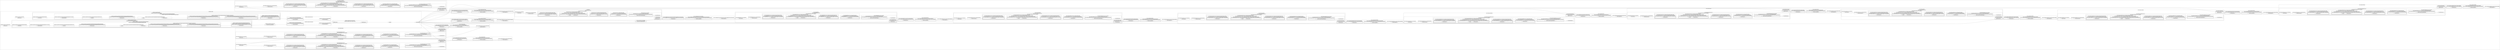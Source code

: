 digraph {
    rankdir=LR
    subgraph cluster_0 {
        label = ""
        subgraph cluster_1 {
            label = "Load Datastore snapshot"
            subgraph cluster_2 {
                label = "Load Datastore snapshot/Get export file patterns"
                3 [label="Read(CreateSource)"]
            }
            subgraph cluster_4 {
                label = "Load Datastore snapshot/Find export files"
                subgraph cluster_5 {
                    label = "Load Datastore snapshot/Find export files/FileIO.MatchAll"
                    subgraph cluster_6 {
                        label = "Load Datastore snapshot/Find export files/FileIO.MatchAll/Match filepatterns"
                        7 [label="ParMultiDo(Match)"]
                        3 -> 7 [style=solid label=""]
                    }
                    subgraph cluster_8 {
                        label = "Load Datastore snapshot/Find export files/FileIO.MatchAll/Reshuffle.ViaRandomKey"
                        subgraph cluster_9 {
                            label = "Load Datastore snapshot/Find export files/FileIO.MatchAll/Reshuffle.ViaRandomKey/Pair with random key"
                            10 [label="ParMultiDo(AssignShard)"]
                            7 -> 10 [style=solid label=""]
                        }
                        subgraph cluster_11 {
                            label = "Load Datastore snapshot/Find export files/FileIO.MatchAll/Reshuffle.ViaRandomKey/Reshuffle"
                            subgraph cluster_12 {
                                label = "Load Datastore snapshot/Find export files/FileIO.MatchAll/Reshuffle.ViaRandomKey/Reshuffle/Window.Into()"
                                13 [label="Window.Assign"]
                                10 -> 13 [style=solid label=""]
                            }
                            subgraph cluster_14 {
                                label = "Load Datastore snapshot/Find export files/FileIO.MatchAll/Reshuffle.ViaRandomKey/Reshuffle/ReifyOriginalTimestamps"
                                subgraph cluster_15 {
                                    label = "Load Datastore snapshot/Find export files/FileIO.MatchAll/Reshuffle.ViaRandomKey/Reshuffle/ReifyOriginalTimestamps/ParDo(Anonymous)"
                                    16 [label="ParMultiDo(Anonymous)"]
                                    13 -> 16 [style=solid label=""]
                                }
                            }
                            17 [label="GroupByKey"]
                            16 -> 17 [style=solid label=""]
                            subgraph cluster_18 {
                                label = "Load Datastore snapshot/Find export files/FileIO.MatchAll/Reshuffle.ViaRandomKey/Reshuffle/ExpandIterable"
                                19 [label="ParMultiDo(Anonymous)"]
                                17 -> 19 [style=solid label=""]
                            }
                            subgraph cluster_20 {
                                label = "Load Datastore snapshot/Find export files/FileIO.MatchAll/Reshuffle.ViaRandomKey/Reshuffle/RestoreOriginalTimestamps"
                                subgraph cluster_21 {
                                    label = "Load Datastore snapshot/Find export files/FileIO.MatchAll/Reshuffle.ViaRandomKey/Reshuffle/RestoreOriginalTimestamps/ReifyTimestamps.RemoveWildcard"
                                    subgraph cluster_22 {
                                        label = "Load Datastore snapshot/Find export files/FileIO.MatchAll/Reshuffle.ViaRandomKey/Reshuffle/RestoreOriginalTimestamps/ReifyTimestamps.RemoveWildcard/ParDo(Anonymous)"
                                        23 [label="ParMultiDo(Anonymous)"]
                                        19 -> 23 [style=solid label=""]
                                    }
                                }
                                subgraph cluster_24 {
                                    label = "Load Datastore snapshot/Find export files/FileIO.MatchAll/Reshuffle.ViaRandomKey/Reshuffle/RestoreOriginalTimestamps/Reify.ExtractTimestampsFromValues"
                                    subgraph cluster_25 {
                                        label = "Load Datastore snapshot/Find export files/FileIO.MatchAll/Reshuffle.ViaRandomKey/Reshuffle/RestoreOriginalTimestamps/Reify.ExtractTimestampsFromValues/ParDo(Anonymous)"
                                        26 [label="ParMultiDo(Anonymous)"]
                                        23 -> 26 [style=solid label=""]
                                    }
                                }
                            }
                        }
                        subgraph cluster_27 {
                            label = "Load Datastore snapshot/Find export files/FileIO.MatchAll/Reshuffle.ViaRandomKey/Values"
                            subgraph cluster_28 {
                                label = "Load Datastore snapshot/Find export files/FileIO.MatchAll/Reshuffle.ViaRandomKey/Values/Values"
                                subgraph cluster_29 {
                                    label = "Load Datastore snapshot/Find export files/FileIO.MatchAll/Reshuffle.ViaRandomKey/Values/Values/Map"
                                    30 [label="ParMultiDo(Anonymous)"]
                                    26 -> 30 [style=solid label=""]
                                }
                            }
                        }
                    }
                }
            }
            subgraph cluster_31 {
                label = "Load Datastore snapshot/Load export data"
                subgraph cluster_32 {
                    label = "Load Datastore snapshot/Load export data/FileIO.ReadMatches"
                    subgraph cluster_33 {
                        label = "Load Datastore snapshot/Load export data/FileIO.ReadMatches/ParDo(ToReadableFile)"
                        34 [label="ParMultiDo(ToReadableFile)"]
                        30 -> 34 [style=solid label=""]
                    }
                }
                subgraph cluster_35 {
                    label = "Load Datastore snapshot/Load export data/BackupFileReader"
                    36 [label="ParMultiDo(BackupFileReader)"]
                    34 -> 36 [style=solid label=""]
                }
            }
            subgraph cluster_37 {
                label = "Load Datastore snapshot/Get commitlog file patterns"
                38 [label="Read(CreateSource)"]
            }
            subgraph cluster_39 {
                label = "Load Datastore snapshot/Find commitlog files"
                subgraph cluster_40 {
                    label = "Load Datastore snapshot/Find commitlog files/FileIO.MatchAll"
                    subgraph cluster_41 {
                        label = "Load Datastore snapshot/Find commitlog files/FileIO.MatchAll/Match filepatterns"
                        42 [label="ParMultiDo(Match)"]
                        38 -> 42 [style=solid label=""]
                    }
                    subgraph cluster_43 {
                        label = "Load Datastore snapshot/Find commitlog files/FileIO.MatchAll/Reshuffle.ViaRandomKey"
                        subgraph cluster_44 {
                            label = "Load Datastore snapshot/Find commitlog files/FileIO.MatchAll/Reshuffle.ViaRandomKey/Pair with random key"
                            45 [label="ParMultiDo(AssignShard)"]
                            42 -> 45 [style=solid label=""]
                        }
                        subgraph cluster_46 {
                            label = "Load Datastore snapshot/Find commitlog files/FileIO.MatchAll/Reshuffle.ViaRandomKey/Reshuffle"
                            subgraph cluster_47 {
                                label = "Load Datastore snapshot/Find commitlog files/FileIO.MatchAll/Reshuffle.ViaRandomKey/Reshuffle/Window.Into()"
                                48 [label="Window.Assign"]
                                45 -> 48 [style=solid label=""]
                            }
                            subgraph cluster_49 {
                                label = "Load Datastore snapshot/Find commitlog files/FileIO.MatchAll/Reshuffle.ViaRandomKey/Reshuffle/ReifyOriginalTimestamps"
                                subgraph cluster_50 {
                                    label = "Load Datastore snapshot/Find commitlog files/FileIO.MatchAll/Reshuffle.ViaRandomKey/Reshuffle/ReifyOriginalTimestamps/ParDo(Anonymous)"
                                    51 [label="ParMultiDo(Anonymous)"]
                                    48 -> 51 [style=solid label=""]
                                }
                            }
                            52 [label="GroupByKey"]
                            51 -> 52 [style=solid label=""]
                            subgraph cluster_53 {
                                label = "Load Datastore snapshot/Find commitlog files/FileIO.MatchAll/Reshuffle.ViaRandomKey/Reshuffle/ExpandIterable"
                                54 [label="ParMultiDo(Anonymous)"]
                                52 -> 54 [style=solid label=""]
                            }
                            subgraph cluster_55 {
                                label = "Load Datastore snapshot/Find commitlog files/FileIO.MatchAll/Reshuffle.ViaRandomKey/Reshuffle/RestoreOriginalTimestamps"
                                subgraph cluster_56 {
                                    label = "Load Datastore snapshot/Find commitlog files/FileIO.MatchAll/Reshuffle.ViaRandomKey/Reshuffle/RestoreOriginalTimestamps/ReifyTimestamps.RemoveWildcard"
                                    subgraph cluster_57 {
                                        label = "Load Datastore snapshot/Find commitlog files/FileIO.MatchAll/Reshuffle.ViaRandomKey/Reshuffle/RestoreOriginalTimestamps/ReifyTimestamps.RemoveWildcard/ParDo(Anonymous)"
                                        58 [label="ParMultiDo(Anonymous)"]
                                        54 -> 58 [style=solid label=""]
                                    }
                                }
                                subgraph cluster_59 {
                                    label = "Load Datastore snapshot/Find commitlog files/FileIO.MatchAll/Reshuffle.ViaRandomKey/Reshuffle/RestoreOriginalTimestamps/Reify.ExtractTimestampsFromValues"
                                    subgraph cluster_60 {
                                        label = "Load Datastore snapshot/Find commitlog files/FileIO.MatchAll/Reshuffle.ViaRandomKey/Reshuffle/RestoreOriginalTimestamps/Reify.ExtractTimestampsFromValues/ParDo(Anonymous)"
                                        61 [label="ParMultiDo(Anonymous)"]
                                        58 -> 61 [style=solid label=""]
                                    }
                                }
                            }
                        }
                        subgraph cluster_62 {
                            label = "Load Datastore snapshot/Find commitlog files/FileIO.MatchAll/Reshuffle.ViaRandomKey/Values"
                            subgraph cluster_63 {
                                label = "Load Datastore snapshot/Find commitlog files/FileIO.MatchAll/Reshuffle.ViaRandomKey/Values/Values"
                                subgraph cluster_64 {
                                    label = "Load Datastore snapshot/Find commitlog files/FileIO.MatchAll/Reshuffle.ViaRandomKey/Values/Values/Map"
                                    65 [label="ParMultiDo(Anonymous)"]
                                    61 -> 65 [style=solid label=""]
                                }
                            }
                        }
                    }
                }
            }
            subgraph cluster_66 {
                label = "Load Datastore snapshot/Filter commitLog by time"
                67 [label="ParMultiDo(FilterCommitLogFileByTime)"]
                65 -> 67 [style=solid label=""]
            }
            subgraph cluster_68 {
                label = "Load Datastore snapshot/Load commitlog data"
                subgraph cluster_69 {
                    label = "Load Datastore snapshot/Load commitlog data/FileIO.ReadMatches"
                    subgraph cluster_70 {
                        label = "Load Datastore snapshot/Load commitlog data/FileIO.ReadMatches/ParDo(ToReadableFile)"
                        71 [label="ParMultiDo(ToReadableFile)"]
                        67 -> 71 [style=solid label=""]
                    }
                }
                subgraph cluster_72 {
                    label = "Load Datastore snapshot/Load commitlog data/BackupFileReader"
                    73 [label="ParMultiDo(BackupFileReader)"]
                    71 -> 73 [style=solid label=""]
                }
            }
            74 [label="Flatten.PCollections"]
            36 -> 74 [style=solid label=""]
            73 -> 74 [style=solid label=""]
            subgraph cluster_75 {
                label = "Load Datastore snapshot/Key entities by Datastore Keys"
                subgraph cluster_76 {
                    label = "Load Datastore snapshot/Key entities by Datastore Keys/Map"
                    77 [label="ParMultiDo(Anonymous)"]
                    74 -> 77 [style=solid label=""]
                }
            }
            78 [label="GroupByKey"]
            77 -> 78 [style=solid label=""]
            79 [label="ParMultiDo(Anonymous)"]
            78 -> 79 [style=solid label=""]
        }
        subgraph cluster_80 {
            label = "Write to sql: Transforms:Registry"
            subgraph cluster_81 {
                label = "Write to sql: Transforms:Registry/Shard data for Transforms:Registry"
                subgraph cluster_82 {
                    label = "Write to sql: Transforms:Registry/Shard data for Transforms:Registry/Map"
                    83 [label="ParMultiDo(Anonymous)"]
                    79 -> 83 [style=solid label=""]
                }
            }
            subgraph cluster_84 {
                label = "Write to sql: Transforms:Registry/Batch output by shard Transforms:Registry"
                subgraph cluster_85 {
                    label = "Write to sql: Transforms:Registry/Batch output by shard Transforms:Registry/ParDo(GroupIntoBatches)"
                    86 [label="ParMultiDo(GroupIntoBatches)"]
                    83 -> 86 [style=solid label=""]
                }
            }
            subgraph cluster_87 {
                label = "Write to sql: Transforms:Registry/Write in batch for Transforms:Registry"
                88 [label="ParMultiDo(SqlBatchWriter)"]
                86 -> 88 [style=solid label=""]
            }
        }
        subgraph cluster_89 {
            label = "Wait on Transforms:Registry"
            subgraph cluster_90 {
                label = "Wait on Transforms:Registry/To wait view 0"
                subgraph cluster_91 {
                    label = "Wait on Transforms:Registry/To wait view 0/Window.Into()"
                    92 [label="Flatten.PCollections"]
                    88 -> 92 [style=solid label=""]
                }
                subgraph cluster_93 {
                    label = "Wait on Transforms:Registry/To wait view 0/ParDo(CollectWindows)"
                    94 [label="ParMultiDo(CollectWindows)"]
                    92 -> 94 [style=solid label=""]
                }
                subgraph cluster_95 {
                    label = "Wait on Transforms:Registry/To wait view 0/Sample.Any"
                    subgraph cluster_96 {
                        label = "Wait on Transforms:Registry/To wait view 0/Sample.Any/Combine.globally(SampleAny)"
                        subgraph cluster_97 {
                            label = "Wait on Transforms:Registry/To wait view 0/Sample.Any/Combine.globally(SampleAny)/WithKeys"
                            subgraph cluster_98 {
                                label = "Wait on Transforms:Registry/To wait view 0/Sample.Any/Combine.globally(SampleAny)/WithKeys/AddKeys"
                                subgraph cluster_99 {
                                    label = "Wait on Transforms:Registry/To wait view 0/Sample.Any/Combine.globally(SampleAny)/WithKeys/AddKeys/Map"
                                    100 [label="ParMultiDo(Anonymous)"]
                                    94 -> 100 [style=solid label=""]
                                }
                            }
                        }
                        subgraph cluster_101 {
                            label = "Wait on Transforms:Registry/To wait view 0/Sample.Any/Combine.globally(SampleAny)/Combine.perKey(SampleAny)"
                            102 [label="GroupByKey"]
                            100 -> 102 [style=solid label=""]
                            subgraph cluster_103 {
                                label = "Wait on Transforms:Registry/To wait view 0/Sample.Any/Combine.globally(SampleAny)/Combine.perKey(SampleAny)/Combine.GroupedValues"
                                subgraph cluster_104 {
                                    label = "Wait on Transforms:Registry/To wait view 0/Sample.Any/Combine.globally(SampleAny)/Combine.perKey(SampleAny)/Combine.GroupedValues/ParDo(Anonymous)"
                                    105 [label="ParMultiDo(Anonymous)"]
                                    102 -> 105 [style=solid label=""]
                                }
                            }
                        }
                        subgraph cluster_106 {
                            label = "Wait on Transforms:Registry/To wait view 0/Sample.Any/Combine.globally(SampleAny)/Values"
                            subgraph cluster_107 {
                                label = "Wait on Transforms:Registry/To wait view 0/Sample.Any/Combine.globally(SampleAny)/Values/Values"
                                subgraph cluster_108 {
                                    label = "Wait on Transforms:Registry/To wait view 0/Sample.Any/Combine.globally(SampleAny)/Values/Values/Map"
                                    109 [label="ParMultiDo(Anonymous)"]
                                    105 -> 109 [style=solid label=""]
                                }
                            }
                        }
                    }
                    subgraph cluster_110 {
                        label = "Wait on Transforms:Registry/To wait view 0/Sample.Any/Flatten.Iterables"
                        subgraph cluster_111 {
                            label = "Wait on Transforms:Registry/To wait view 0/Sample.Any/Flatten.Iterables/FlattenIterables"
                            subgraph cluster_112 {
                                label = "Wait on Transforms:Registry/To wait view 0/Sample.Any/Flatten.Iterables/FlattenIterables/FlatMap"
                                113 [label="ParMultiDo(Anonymous)"]
                                109 -> 113 [style=solid label=""]
                            }
                        }
                    }
                }
                subgraph cluster_114 {
                    label = "Wait on Transforms:Registry/To wait view 0/View.AsList"
                    subgraph cluster_115 {
                        label = "Wait on Transforms:Registry/To wait view 0/View.AsList/View.VoidKeyToMultimapMaterialization"
                        subgraph cluster_116 {
                            label = "Wait on Transforms:Registry/To wait view 0/View.AsList/View.VoidKeyToMultimapMaterialization/ParDo(VoidKeyToMultimapMaterialization)"
                            117 [label="ParMultiDo(VoidKeyToMultimapMaterialization)"]
                            113 -> 117 [style=solid label=""]
                        }
                    }
                    118 [label="View.CreatePCollectionView"]
                    117 -> 118 [style=solid label=""]
                }
            }
            subgraph cluster_119 {
                label = "Wait on Transforms:Registry/Wait"
                subgraph cluster_120 {
                    label = "Wait on Transforms:Registry/Wait/Map"
                    121 [label="ParMultiDo(Anonymous)"]
                    79 -> 121 [style=solid label=""]
                    117 -> 121 [style=dashed label=""]
                }
            }
        }
        subgraph cluster_122 {
            label = "Write to sql: Transforms:Registrar"
            subgraph cluster_123 {
                label = "Write to sql: Transforms:Registrar/Shard data for Transforms:Registrar"
                subgraph cluster_124 {
                    label = "Write to sql: Transforms:Registrar/Shard data for Transforms:Registrar/Map"
                    125 [label="ParMultiDo(Anonymous)"]
                    121 -> 125 [style=solid label=""]
                }
            }
            subgraph cluster_126 {
                label = "Write to sql: Transforms:Registrar/Batch output by shard Transforms:Registrar"
                subgraph cluster_127 {
                    label = "Write to sql: Transforms:Registrar/Batch output by shard Transforms:Registrar/ParDo(GroupIntoBatches)"
                    128 [label="ParMultiDo(GroupIntoBatches)"]
                    125 -> 128 [style=solid label=""]
                }
            }
            subgraph cluster_129 {
                label = "Write to sql: Transforms:Registrar/Write in batch for Transforms:Registrar"
                130 [label="ParMultiDo(SqlBatchWriter)"]
                128 -> 130 [style=solid label=""]
            }
        }
        subgraph cluster_131 {
            label = "Wait on Transforms:Registrar"
            subgraph cluster_132 {
                label = "Wait on Transforms:Registrar/To wait view 0"
                subgraph cluster_133 {
                    label = "Wait on Transforms:Registrar/To wait view 0/Window.Into()"
                    134 [label="Flatten.PCollections"]
                    130 -> 134 [style=solid label=""]
                }
                subgraph cluster_135 {
                    label = "Wait on Transforms:Registrar/To wait view 0/ParDo(CollectWindows)"
                    136 [label="ParMultiDo(CollectWindows)"]
                    134 -> 136 [style=solid label=""]
                }
                subgraph cluster_137 {
                    label = "Wait on Transforms:Registrar/To wait view 0/Sample.Any"
                    subgraph cluster_138 {
                        label = "Wait on Transforms:Registrar/To wait view 0/Sample.Any/Combine.globally(SampleAny)"
                        subgraph cluster_139 {
                            label = "Wait on Transforms:Registrar/To wait view 0/Sample.Any/Combine.globally(SampleAny)/WithKeys"
                            subgraph cluster_140 {
                                label = "Wait on Transforms:Registrar/To wait view 0/Sample.Any/Combine.globally(SampleAny)/WithKeys/AddKeys"
                                subgraph cluster_141 {
                                    label = "Wait on Transforms:Registrar/To wait view 0/Sample.Any/Combine.globally(SampleAny)/WithKeys/AddKeys/Map"
                                    142 [label="ParMultiDo(Anonymous)"]
                                    136 -> 142 [style=solid label=""]
                                }
                            }
                        }
                        subgraph cluster_143 {
                            label = "Wait on Transforms:Registrar/To wait view 0/Sample.Any/Combine.globally(SampleAny)/Combine.perKey(SampleAny)"
                            144 [label="GroupByKey"]
                            142 -> 144 [style=solid label=""]
                            subgraph cluster_145 {
                                label = "Wait on Transforms:Registrar/To wait view 0/Sample.Any/Combine.globally(SampleAny)/Combine.perKey(SampleAny)/Combine.GroupedValues"
                                subgraph cluster_146 {
                                    label = "Wait on Transforms:Registrar/To wait view 0/Sample.Any/Combine.globally(SampleAny)/Combine.perKey(SampleAny)/Combine.GroupedValues/ParDo(Anonymous)"
                                    147 [label="ParMultiDo(Anonymous)"]
                                    144 -> 147 [style=solid label=""]
                                }
                            }
                        }
                        subgraph cluster_148 {
                            label = "Wait on Transforms:Registrar/To wait view 0/Sample.Any/Combine.globally(SampleAny)/Values"
                            subgraph cluster_149 {
                                label = "Wait on Transforms:Registrar/To wait view 0/Sample.Any/Combine.globally(SampleAny)/Values/Values"
                                subgraph cluster_150 {
                                    label = "Wait on Transforms:Registrar/To wait view 0/Sample.Any/Combine.globally(SampleAny)/Values/Values/Map"
                                    151 [label="ParMultiDo(Anonymous)"]
                                    147 -> 151 [style=solid label=""]
                                }
                            }
                        }
                    }
                    subgraph cluster_152 {
                        label = "Wait on Transforms:Registrar/To wait view 0/Sample.Any/Flatten.Iterables"
                        subgraph cluster_153 {
                            label = "Wait on Transforms:Registrar/To wait view 0/Sample.Any/Flatten.Iterables/FlattenIterables"
                            subgraph cluster_154 {
                                label = "Wait on Transforms:Registrar/To wait view 0/Sample.Any/Flatten.Iterables/FlattenIterables/FlatMap"
                                155 [label="ParMultiDo(Anonymous)"]
                                151 -> 155 [style=solid label=""]
                            }
                        }
                    }
                }
                subgraph cluster_156 {
                    label = "Wait on Transforms:Registrar/To wait view 0/View.AsList"
                    subgraph cluster_157 {
                        label = "Wait on Transforms:Registrar/To wait view 0/View.AsList/View.VoidKeyToMultimapMaterialization"
                        subgraph cluster_158 {
                            label = "Wait on Transforms:Registrar/To wait view 0/View.AsList/View.VoidKeyToMultimapMaterialization/ParDo(VoidKeyToMultimapMaterialization)"
                            159 [label="ParMultiDo(VoidKeyToMultimapMaterialization)"]
                            155 -> 159 [style=solid label=""]
                        }
                    }
                    160 [label="View.CreatePCollectionView"]
                    159 -> 160 [style=solid label=""]
                }
            }
            subgraph cluster_161 {
                label = "Wait on Transforms:Registrar/Wait"
                subgraph cluster_162 {
                    label = "Wait on Transforms:Registrar/Wait/Map"
                    163 [label="ParMultiDo(Anonymous)"]
                    79 -> 163 [style=solid label=""]
                    159 -> 163 [style=dashed label=""]
                }
            }
        }
        subgraph cluster_164 {
            label = "Write to sql: Transforms:ContactResource"
            subgraph cluster_165 {
                label = "Write to sql: Transforms:ContactResource/Shard data for Transforms:ContactResource"
                subgraph cluster_166 {
                    label = "Write to sql: Transforms:ContactResource/Shard data for Transforms:ContactResource/Map"
                    167 [label="ParMultiDo(Anonymous)"]
                    163 -> 167 [style=solid label=""]
                }
            }
            subgraph cluster_168 {
                label = "Write to sql: Transforms:ContactResource/Batch output by shard Transforms:ContactResource"
                subgraph cluster_169 {
                    label = "Write to sql: Transforms:ContactResource/Batch output by shard Transforms:ContactResource/ParDo(GroupIntoBatches)"
                    170 [label="ParMultiDo(GroupIntoBatches)"]
                    167 -> 170 [style=solid label=""]
                }
            }
            subgraph cluster_171 {
                label = "Write to sql: Transforms:ContactResource/Write in batch for Transforms:ContactResource"
                172 [label="ParMultiDo(SqlBatchWriter)"]
                170 -> 172 [style=solid label=""]
            }
        }
        subgraph cluster_173 {
            label = "Wait on Transforms:ContactResource"
            subgraph cluster_174 {
                label = "Wait on Transforms:ContactResource/To wait view 0"
                subgraph cluster_175 {
                    label = "Wait on Transforms:ContactResource/To wait view 0/Window.Into()"
                    176 [label="Flatten.PCollections"]
                    172 -> 176 [style=solid label=""]
                }
                subgraph cluster_177 {
                    label = "Wait on Transforms:ContactResource/To wait view 0/ParDo(CollectWindows)"
                    178 [label="ParMultiDo(CollectWindows)"]
                    176 -> 178 [style=solid label=""]
                }
                subgraph cluster_179 {
                    label = "Wait on Transforms:ContactResource/To wait view 0/Sample.Any"
                    subgraph cluster_180 {
                        label = "Wait on Transforms:ContactResource/To wait view 0/Sample.Any/Combine.globally(SampleAny)"
                        subgraph cluster_181 {
                            label = "Wait on Transforms:ContactResource/To wait view 0/Sample.Any/Combine.globally(SampleAny)/WithKeys"
                            subgraph cluster_182 {
                                label = "Wait on Transforms:ContactResource/To wait view 0/Sample.Any/Combine.globally(SampleAny)/WithKeys/AddKeys"
                                subgraph cluster_183 {
                                    label = "Wait on Transforms:ContactResource/To wait view 0/Sample.Any/Combine.globally(SampleAny)/WithKeys/AddKeys/Map"
                                    184 [label="ParMultiDo(Anonymous)"]
                                    178 -> 184 [style=solid label=""]
                                }
                            }
                        }
                        subgraph cluster_185 {
                            label = "Wait on Transforms:ContactResource/To wait view 0/Sample.Any/Combine.globally(SampleAny)/Combine.perKey(SampleAny)"
                            186 [label="GroupByKey"]
                            184 -> 186 [style=solid label=""]
                            subgraph cluster_187 {
                                label = "Wait on Transforms:ContactResource/To wait view 0/Sample.Any/Combine.globally(SampleAny)/Combine.perKey(SampleAny)/Combine.GroupedValues"
                                subgraph cluster_188 {
                                    label = "Wait on Transforms:ContactResource/To wait view 0/Sample.Any/Combine.globally(SampleAny)/Combine.perKey(SampleAny)/Combine.GroupedValues/ParDo(Anonymous)"
                                    189 [label="ParMultiDo(Anonymous)"]
                                    186 -> 189 [style=solid label=""]
                                }
                            }
                        }
                        subgraph cluster_190 {
                            label = "Wait on Transforms:ContactResource/To wait view 0/Sample.Any/Combine.globally(SampleAny)/Values"
                            subgraph cluster_191 {
                                label = "Wait on Transforms:ContactResource/To wait view 0/Sample.Any/Combine.globally(SampleAny)/Values/Values"
                                subgraph cluster_192 {
                                    label = "Wait on Transforms:ContactResource/To wait view 0/Sample.Any/Combine.globally(SampleAny)/Values/Values/Map"
                                    193 [label="ParMultiDo(Anonymous)"]
                                    189 -> 193 [style=solid label=""]
                                }
                            }
                        }
                    }
                    subgraph cluster_194 {
                        label = "Wait on Transforms:ContactResource/To wait view 0/Sample.Any/Flatten.Iterables"
                        subgraph cluster_195 {
                            label = "Wait on Transforms:ContactResource/To wait view 0/Sample.Any/Flatten.Iterables/FlattenIterables"
                            subgraph cluster_196 {
                                label = "Wait on Transforms:ContactResource/To wait view 0/Sample.Any/Flatten.Iterables/FlattenIterables/FlatMap"
                                197 [label="ParMultiDo(Anonymous)"]
                                193 -> 197 [style=solid label=""]
                            }
                        }
                    }
                }
                subgraph cluster_198 {
                    label = "Wait on Transforms:ContactResource/To wait view 0/View.AsList"
                    subgraph cluster_199 {
                        label = "Wait on Transforms:ContactResource/To wait view 0/View.AsList/View.VoidKeyToMultimapMaterialization"
                        subgraph cluster_200 {
                            label = "Wait on Transforms:ContactResource/To wait view 0/View.AsList/View.VoidKeyToMultimapMaterialization/ParDo(VoidKeyToMultimapMaterialization)"
                            201 [label="ParMultiDo(VoidKeyToMultimapMaterialization)"]
                            197 -> 201 [style=solid label=""]
                        }
                    }
                    202 [label="View.CreatePCollectionView"]
                    201 -> 202 [style=solid label=""]
                }
            }
            subgraph cluster_203 {
                label = "Wait on Transforms:ContactResource/Wait"
                subgraph cluster_204 {
                    label = "Wait on Transforms:ContactResource/Wait/Map"
                    205 [label="ParMultiDo(Anonymous)"]
                    79 -> 205 [style=solid label=""]
                    201 -> 205 [style=dashed label=""]
                }
            }
        }
        subgraph cluster_206 {
            label = "Write to sql: Transforms:RegistrarContact"
            subgraph cluster_207 {
                label = "Write to sql: Transforms:RegistrarContact/Shard data for Transforms:RegistrarContact"
                subgraph cluster_208 {
                    label = "Write to sql: Transforms:RegistrarContact/Shard data for Transforms:RegistrarContact/Map"
                    209 [label="ParMultiDo(Anonymous)"]
                    205 -> 209 [style=solid label=""]
                }
            }
            subgraph cluster_210 {
                label = "Write to sql: Transforms:RegistrarContact/Batch output by shard Transforms:RegistrarContact"
                subgraph cluster_211 {
                    label = "Write to sql: Transforms:RegistrarContact/Batch output by shard Transforms:RegistrarContact/ParDo(GroupIntoBatches)"
                    212 [label="ParMultiDo(GroupIntoBatches)"]
                    209 -> 212 [style=solid label=""]
                }
            }
            subgraph cluster_213 {
                label = "Write to sql: Transforms:RegistrarContact/Write in batch for Transforms:RegistrarContact"
                214 [label="ParMultiDo(SqlBatchWriter)"]
                212 -> 214 [style=solid label=""]
            }
        }
        subgraph cluster_215 {
            label = "Remove circular foreign keys from DomainBase"
            216 [label="ParMultiDo(RemoveDomainBaseForeignKeys)"]
            79 -> 216 [style=solid label=""]
        }
        subgraph cluster_217 {
            label = "Wait on phase one"
            subgraph cluster_218 {
                label = "Wait on phase one/To wait view 0"
                subgraph cluster_219 {
                    label = "Wait on phase one/To wait view 0/Window.Into()"
                    220 [label="Flatten.PCollections"]
                    214 -> 220 [style=solid label=""]
                }
                subgraph cluster_221 {
                    label = "Wait on phase one/To wait view 0/ParDo(CollectWindows)"
                    222 [label="ParMultiDo(CollectWindows)"]
                    220 -> 222 [style=solid label=""]
                }
                subgraph cluster_223 {
                    label = "Wait on phase one/To wait view 0/Sample.Any"
                    subgraph cluster_224 {
                        label = "Wait on phase one/To wait view 0/Sample.Any/Combine.globally(SampleAny)"
                        subgraph cluster_225 {
                            label = "Wait on phase one/To wait view 0/Sample.Any/Combine.globally(SampleAny)/WithKeys"
                            subgraph cluster_226 {
                                label = "Wait on phase one/To wait view 0/Sample.Any/Combine.globally(SampleAny)/WithKeys/AddKeys"
                                subgraph cluster_227 {
                                    label = "Wait on phase one/To wait view 0/Sample.Any/Combine.globally(SampleAny)/WithKeys/AddKeys/Map"
                                    228 [label="ParMultiDo(Anonymous)"]
                                    222 -> 228 [style=solid label=""]
                                }
                            }
                        }
                        subgraph cluster_229 {
                            label = "Wait on phase one/To wait view 0/Sample.Any/Combine.globally(SampleAny)/Combine.perKey(SampleAny)"
                            230 [label="GroupByKey"]
                            228 -> 230 [style=solid label=""]
                            subgraph cluster_231 {
                                label = "Wait on phase one/To wait view 0/Sample.Any/Combine.globally(SampleAny)/Combine.perKey(SampleAny)/Combine.GroupedValues"
                                subgraph cluster_232 {
                                    label = "Wait on phase one/To wait view 0/Sample.Any/Combine.globally(SampleAny)/Combine.perKey(SampleAny)/Combine.GroupedValues/ParDo(Anonymous)"
                                    233 [label="ParMultiDo(Anonymous)"]
                                    230 -> 233 [style=solid label=""]
                                }
                            }
                        }
                        subgraph cluster_234 {
                            label = "Wait on phase one/To wait view 0/Sample.Any/Combine.globally(SampleAny)/Values"
                            subgraph cluster_235 {
                                label = "Wait on phase one/To wait view 0/Sample.Any/Combine.globally(SampleAny)/Values/Values"
                                subgraph cluster_236 {
                                    label = "Wait on phase one/To wait view 0/Sample.Any/Combine.globally(SampleAny)/Values/Values/Map"
                                    237 [label="ParMultiDo(Anonymous)"]
                                    233 -> 237 [style=solid label=""]
                                }
                            }
                        }
                    }
                    subgraph cluster_238 {
                        label = "Wait on phase one/To wait view 0/Sample.Any/Flatten.Iterables"
                        subgraph cluster_239 {
                            label = "Wait on phase one/To wait view 0/Sample.Any/Flatten.Iterables/FlattenIterables"
                            subgraph cluster_240 {
                                label = "Wait on phase one/To wait view 0/Sample.Any/Flatten.Iterables/FlattenIterables/FlatMap"
                                241 [label="ParMultiDo(Anonymous)"]
                                237 -> 241 [style=solid label=""]
                            }
                        }
                    }
                }
                subgraph cluster_242 {
                    label = "Wait on phase one/To wait view 0/View.AsList"
                    subgraph cluster_243 {
                        label = "Wait on phase one/To wait view 0/View.AsList/View.VoidKeyToMultimapMaterialization"
                        subgraph cluster_244 {
                            label = "Wait on phase one/To wait view 0/View.AsList/View.VoidKeyToMultimapMaterialization/ParDo(VoidKeyToMultimapMaterialization)"
                            245 [label="ParMultiDo(VoidKeyToMultimapMaterialization)"]
                            241 -> 245 [style=solid label=""]
                        }
                    }
                    246 [label="View.CreatePCollectionView"]
                    245 -> 246 [style=solid label=""]
                }
            }
            subgraph cluster_247 {
                label = "Wait on phase one/Wait"
                subgraph cluster_248 {
                    label = "Wait on phase one/Wait/Map"
                    249 [label="ParMultiDo(Anonymous)"]
                    216 -> 249 [style=solid label=""]
                    245 -> 249 [style=dashed label=""]
                }
            }
        }
        subgraph cluster_250 {
            label = "Write to sql: DomainBase without circular foreign keys"
            subgraph cluster_251 {
                label = "Write to sql: DomainBase without circular foreign keys/Shard data for DomainBase without circular foreign keys"
                subgraph cluster_252 {
                    label = "Write to sql: DomainBase without circular foreign keys/Shard data for DomainBase without circular foreign keys/Map"
                    253 [label="ParMultiDo(Anonymous)"]
                    249 -> 253 [style=solid label=""]
                }
            }
            subgraph cluster_254 {
                label = "Write to sql: DomainBase without circular foreign keys/Batch output by shard DomainBase without circular foreign keys"
                subgraph cluster_255 {
                    label = "Write to sql: DomainBase without circular foreign keys/Batch output by shard DomainBase without circular foreign keys/ParDo(GroupIntoBatches)"
                    256 [label="ParMultiDo(GroupIntoBatches)"]
                    253 -> 256 [style=solid label=""]
                }
            }
            subgraph cluster_257 {
                label = "Write to sql: DomainBase without circular foreign keys/Write in batch for DomainBase without circular foreign keys"
                258 [label="ParMultiDo(SqlBatchWriter)"]
                256 -> 258 [style=solid label=""]
            }
        }
        subgraph cluster_259 {
            label = "Wait on DomainBaseNoFkeys"
            subgraph cluster_260 {
                label = "Wait on DomainBaseNoFkeys/To wait view 0"
                subgraph cluster_261 {
                    label = "Wait on DomainBaseNoFkeys/To wait view 0/Window.Into()"
                    262 [label="Flatten.PCollections"]
                    258 -> 262 [style=solid label=""]
                }
                subgraph cluster_263 {
                    label = "Wait on DomainBaseNoFkeys/To wait view 0/ParDo(CollectWindows)"
                    264 [label="ParMultiDo(CollectWindows)"]
                    262 -> 264 [style=solid label=""]
                }
                subgraph cluster_265 {
                    label = "Wait on DomainBaseNoFkeys/To wait view 0/Sample.Any"
                    subgraph cluster_266 {
                        label = "Wait on DomainBaseNoFkeys/To wait view 0/Sample.Any/Combine.globally(SampleAny)"
                        subgraph cluster_267 {
                            label = "Wait on DomainBaseNoFkeys/To wait view 0/Sample.Any/Combine.globally(SampleAny)/WithKeys"
                            subgraph cluster_268 {
                                label = "Wait on DomainBaseNoFkeys/To wait view 0/Sample.Any/Combine.globally(SampleAny)/WithKeys/AddKeys"
                                subgraph cluster_269 {
                                    label = "Wait on DomainBaseNoFkeys/To wait view 0/Sample.Any/Combine.globally(SampleAny)/WithKeys/AddKeys/Map"
                                    270 [label="ParMultiDo(Anonymous)"]
                                    264 -> 270 [style=solid label=""]
                                }
                            }
                        }
                        subgraph cluster_271 {
                            label = "Wait on DomainBaseNoFkeys/To wait view 0/Sample.Any/Combine.globally(SampleAny)/Combine.perKey(SampleAny)"
                            272 [label="GroupByKey"]
                            270 -> 272 [style=solid label=""]
                            subgraph cluster_273 {
                                label = "Wait on DomainBaseNoFkeys/To wait view 0/Sample.Any/Combine.globally(SampleAny)/Combine.perKey(SampleAny)/Combine.GroupedValues"
                                subgraph cluster_274 {
                                    label = "Wait on DomainBaseNoFkeys/To wait view 0/Sample.Any/Combine.globally(SampleAny)/Combine.perKey(SampleAny)/Combine.GroupedValues/ParDo(Anonymous)"
                                    275 [label="ParMultiDo(Anonymous)"]
                                    272 -> 275 [style=solid label=""]
                                }
                            }
                        }
                        subgraph cluster_276 {
                            label = "Wait on DomainBaseNoFkeys/To wait view 0/Sample.Any/Combine.globally(SampleAny)/Values"
                            subgraph cluster_277 {
                                label = "Wait on DomainBaseNoFkeys/To wait view 0/Sample.Any/Combine.globally(SampleAny)/Values/Values"
                                subgraph cluster_278 {
                                    label = "Wait on DomainBaseNoFkeys/To wait view 0/Sample.Any/Combine.globally(SampleAny)/Values/Values/Map"
                                    279 [label="ParMultiDo(Anonymous)"]
                                    275 -> 279 [style=solid label=""]
                                }
                            }
                        }
                    }
                    subgraph cluster_280 {
                        label = "Wait on DomainBaseNoFkeys/To wait view 0/Sample.Any/Flatten.Iterables"
                        subgraph cluster_281 {
                            label = "Wait on DomainBaseNoFkeys/To wait view 0/Sample.Any/Flatten.Iterables/FlattenIterables"
                            subgraph cluster_282 {
                                label = "Wait on DomainBaseNoFkeys/To wait view 0/Sample.Any/Flatten.Iterables/FlattenIterables/FlatMap"
                                283 [label="ParMultiDo(Anonymous)"]
                                279 -> 283 [style=solid label=""]
                            }
                        }
                    }
                }
                subgraph cluster_284 {
                    label = "Wait on DomainBaseNoFkeys/To wait view 0/View.AsList"
                    subgraph cluster_285 {
                        label = "Wait on DomainBaseNoFkeys/To wait view 0/View.AsList/View.VoidKeyToMultimapMaterialization"
                        subgraph cluster_286 {
                            label = "Wait on DomainBaseNoFkeys/To wait view 0/View.AsList/View.VoidKeyToMultimapMaterialization/ParDo(VoidKeyToMultimapMaterialization)"
                            287 [label="ParMultiDo(VoidKeyToMultimapMaterialization)"]
                            283 -> 287 [style=solid label=""]
                        }
                    }
                    288 [label="View.CreatePCollectionView"]
                    287 -> 288 [style=solid label=""]
                }
            }
            subgraph cluster_289 {
                label = "Wait on DomainBaseNoFkeys/Wait"
                subgraph cluster_290 {
                    label = "Wait on DomainBaseNoFkeys/Wait/Map"
                    291 [label="ParMultiDo(Anonymous)"]
                    79 -> 291 [style=solid label=""]
                    287 -> 291 [style=dashed label=""]
                }
            }
        }
        subgraph cluster_292 {
            label = "Write to sql: Transforms:HostResource"
            subgraph cluster_293 {
                label = "Write to sql: Transforms:HostResource/Shard data for Transforms:HostResource"
                subgraph cluster_294 {
                    label = "Write to sql: Transforms:HostResource/Shard data for Transforms:HostResource/Map"
                    295 [label="ParMultiDo(Anonymous)"]
                    291 -> 295 [style=solid label=""]
                }
            }
            subgraph cluster_296 {
                label = "Write to sql: Transforms:HostResource/Batch output by shard Transforms:HostResource"
                subgraph cluster_297 {
                    label = "Write to sql: Transforms:HostResource/Batch output by shard Transforms:HostResource/ParDo(GroupIntoBatches)"
                    298 [label="ParMultiDo(GroupIntoBatches)"]
                    295 -> 298 [style=solid label=""]
                }
            }
            subgraph cluster_299 {
                label = "Write to sql: Transforms:HostResource/Write in batch for Transforms:HostResource"
                300 [label="ParMultiDo(SqlBatchWriter)"]
                298 -> 300 [style=solid label=""]
            }
        }
        subgraph cluster_301 {
            label = "Wait on Transforms:HostResource"
            subgraph cluster_302 {
                label = "Wait on Transforms:HostResource/To wait view 0"
                subgraph cluster_303 {
                    label = "Wait on Transforms:HostResource/To wait view 0/Window.Into()"
                    304 [label="Flatten.PCollections"]
                    300 -> 304 [style=solid label=""]
                }
                subgraph cluster_305 {
                    label = "Wait on Transforms:HostResource/To wait view 0/ParDo(CollectWindows)"
                    306 [label="ParMultiDo(CollectWindows)"]
                    304 -> 306 [style=solid label=""]
                }
                subgraph cluster_307 {
                    label = "Wait on Transforms:HostResource/To wait view 0/Sample.Any"
                    subgraph cluster_308 {
                        label = "Wait on Transforms:HostResource/To wait view 0/Sample.Any/Combine.globally(SampleAny)"
                        subgraph cluster_309 {
                            label = "Wait on Transforms:HostResource/To wait view 0/Sample.Any/Combine.globally(SampleAny)/WithKeys"
                            subgraph cluster_310 {
                                label = "Wait on Transforms:HostResource/To wait view 0/Sample.Any/Combine.globally(SampleAny)/WithKeys/AddKeys"
                                subgraph cluster_311 {
                                    label = "Wait on Transforms:HostResource/To wait view 0/Sample.Any/Combine.globally(SampleAny)/WithKeys/AddKeys/Map"
                                    312 [label="ParMultiDo(Anonymous)"]
                                    306 -> 312 [style=solid label=""]
                                }
                            }
                        }
                        subgraph cluster_313 {
                            label = "Wait on Transforms:HostResource/To wait view 0/Sample.Any/Combine.globally(SampleAny)/Combine.perKey(SampleAny)"
                            314 [label="GroupByKey"]
                            312 -> 314 [style=solid label=""]
                            subgraph cluster_315 {
                                label = "Wait on Transforms:HostResource/To wait view 0/Sample.Any/Combine.globally(SampleAny)/Combine.perKey(SampleAny)/Combine.GroupedValues"
                                subgraph cluster_316 {
                                    label = "Wait on Transforms:HostResource/To wait view 0/Sample.Any/Combine.globally(SampleAny)/Combine.perKey(SampleAny)/Combine.GroupedValues/ParDo(Anonymous)"
                                    317 [label="ParMultiDo(Anonymous)"]
                                    314 -> 317 [style=solid label=""]
                                }
                            }
                        }
                        subgraph cluster_318 {
                            label = "Wait on Transforms:HostResource/To wait view 0/Sample.Any/Combine.globally(SampleAny)/Values"
                            subgraph cluster_319 {
                                label = "Wait on Transforms:HostResource/To wait view 0/Sample.Any/Combine.globally(SampleAny)/Values/Values"
                                subgraph cluster_320 {
                                    label = "Wait on Transforms:HostResource/To wait view 0/Sample.Any/Combine.globally(SampleAny)/Values/Values/Map"
                                    321 [label="ParMultiDo(Anonymous)"]
                                    317 -> 321 [style=solid label=""]
                                }
                            }
                        }
                    }
                    subgraph cluster_322 {
                        label = "Wait on Transforms:HostResource/To wait view 0/Sample.Any/Flatten.Iterables"
                        subgraph cluster_323 {
                            label = "Wait on Transforms:HostResource/To wait view 0/Sample.Any/Flatten.Iterables/FlattenIterables"
                            subgraph cluster_324 {
                                label = "Wait on Transforms:HostResource/To wait view 0/Sample.Any/Flatten.Iterables/FlattenIterables/FlatMap"
                                325 [label="ParMultiDo(Anonymous)"]
                                321 -> 325 [style=solid label=""]
                            }
                        }
                    }
                }
                subgraph cluster_326 {
                    label = "Wait on Transforms:HostResource/To wait view 0/View.AsList"
                    subgraph cluster_327 {
                        label = "Wait on Transforms:HostResource/To wait view 0/View.AsList/View.VoidKeyToMultimapMaterialization"
                        subgraph cluster_328 {
                            label = "Wait on Transforms:HostResource/To wait view 0/View.AsList/View.VoidKeyToMultimapMaterialization/ParDo(VoidKeyToMultimapMaterialization)"
                            329 [label="ParMultiDo(VoidKeyToMultimapMaterialization)"]
                            325 -> 329 [style=solid label=""]
                        }
                    }
                    330 [label="View.CreatePCollectionView"]
                    329 -> 330 [style=solid label=""]
                }
            }
            subgraph cluster_331 {
                label = "Wait on Transforms:HostResource/Wait"
                subgraph cluster_332 {
                    label = "Wait on Transforms:HostResource/Wait/Map"
                    333 [label="ParMultiDo(Anonymous)"]
                    79 -> 333 [style=solid label=""]
                    329 -> 333 [style=dashed label=""]
                }
            }
        }
        subgraph cluster_334 {
            label = "Write to sql: Transforms:HistoryEntry"
            subgraph cluster_335 {
                label = "Write to sql: Transforms:HistoryEntry/Shard data for Transforms:HistoryEntry"
                subgraph cluster_336 {
                    label = "Write to sql: Transforms:HistoryEntry/Shard data for Transforms:HistoryEntry/Map"
                    337 [label="ParMultiDo(Anonymous)"]
                    333 -> 337 [style=solid label=""]
                }
            }
            subgraph cluster_338 {
                label = "Write to sql: Transforms:HistoryEntry/Batch output by shard Transforms:HistoryEntry"
                subgraph cluster_339 {
                    label = "Write to sql: Transforms:HistoryEntry/Batch output by shard Transforms:HistoryEntry/ParDo(GroupIntoBatches)"
                    340 [label="ParMultiDo(GroupIntoBatches)"]
                    337 -> 340 [style=solid label=""]
                }
            }
            subgraph cluster_341 {
                label = "Write to sql: Transforms:HistoryEntry/Write in batch for Transforms:HistoryEntry"
                342 [label="ParMultiDo(SqlBatchWriter)"]
                340 -> 342 [style=solid label=""]
            }
        }
        subgraph cluster_343 {
            label = "Wait on Transforms:HistoryEntry"
            subgraph cluster_344 {
                label = "Wait on Transforms:HistoryEntry/To wait view 0"
                subgraph cluster_345 {
                    label = "Wait on Transforms:HistoryEntry/To wait view 0/Window.Into()"
                    346 [label="Flatten.PCollections"]
                    342 -> 346 [style=solid label=""]
                }
                subgraph cluster_347 {
                    label = "Wait on Transforms:HistoryEntry/To wait view 0/ParDo(CollectWindows)"
                    348 [label="ParMultiDo(CollectWindows)"]
                    346 -> 348 [style=solid label=""]
                }
                subgraph cluster_349 {
                    label = "Wait on Transforms:HistoryEntry/To wait view 0/Sample.Any"
                    subgraph cluster_350 {
                        label = "Wait on Transforms:HistoryEntry/To wait view 0/Sample.Any/Combine.globally(SampleAny)"
                        subgraph cluster_351 {
                            label = "Wait on Transforms:HistoryEntry/To wait view 0/Sample.Any/Combine.globally(SampleAny)/WithKeys"
                            subgraph cluster_352 {
                                label = "Wait on Transforms:HistoryEntry/To wait view 0/Sample.Any/Combine.globally(SampleAny)/WithKeys/AddKeys"
                                subgraph cluster_353 {
                                    label = "Wait on Transforms:HistoryEntry/To wait view 0/Sample.Any/Combine.globally(SampleAny)/WithKeys/AddKeys/Map"
                                    354 [label="ParMultiDo(Anonymous)"]
                                    348 -> 354 [style=solid label=""]
                                }
                            }
                        }
                        subgraph cluster_355 {
                            label = "Wait on Transforms:HistoryEntry/To wait view 0/Sample.Any/Combine.globally(SampleAny)/Combine.perKey(SampleAny)"
                            356 [label="GroupByKey"]
                            354 -> 356 [style=solid label=""]
                            subgraph cluster_357 {
                                label = "Wait on Transforms:HistoryEntry/To wait view 0/Sample.Any/Combine.globally(SampleAny)/Combine.perKey(SampleAny)/Combine.GroupedValues"
                                subgraph cluster_358 {
                                    label = "Wait on Transforms:HistoryEntry/To wait view 0/Sample.Any/Combine.globally(SampleAny)/Combine.perKey(SampleAny)/Combine.GroupedValues/ParDo(Anonymous)"
                                    359 [label="ParMultiDo(Anonymous)"]
                                    356 -> 359 [style=solid label=""]
                                }
                            }
                        }
                        subgraph cluster_360 {
                            label = "Wait on Transforms:HistoryEntry/To wait view 0/Sample.Any/Combine.globally(SampleAny)/Values"
                            subgraph cluster_361 {
                                label = "Wait on Transforms:HistoryEntry/To wait view 0/Sample.Any/Combine.globally(SampleAny)/Values/Values"
                                subgraph cluster_362 {
                                    label = "Wait on Transforms:HistoryEntry/To wait view 0/Sample.Any/Combine.globally(SampleAny)/Values/Values/Map"
                                    363 [label="ParMultiDo(Anonymous)"]
                                    359 -> 363 [style=solid label=""]
                                }
                            }
                        }
                    }
                    subgraph cluster_364 {
                        label = "Wait on Transforms:HistoryEntry/To wait view 0/Sample.Any/Flatten.Iterables"
                        subgraph cluster_365 {
                            label = "Wait on Transforms:HistoryEntry/To wait view 0/Sample.Any/Flatten.Iterables/FlattenIterables"
                            subgraph cluster_366 {
                                label = "Wait on Transforms:HistoryEntry/To wait view 0/Sample.Any/Flatten.Iterables/FlattenIterables/FlatMap"
                                367 [label="ParMultiDo(Anonymous)"]
                                363 -> 367 [style=solid label=""]
                            }
                        }
                    }
                }
                subgraph cluster_368 {
                    label = "Wait on Transforms:HistoryEntry/To wait view 0/View.AsList"
                    subgraph cluster_369 {
                        label = "Wait on Transforms:HistoryEntry/To wait view 0/View.AsList/View.VoidKeyToMultimapMaterialization"
                        subgraph cluster_370 {
                            label = "Wait on Transforms:HistoryEntry/To wait view 0/View.AsList/View.VoidKeyToMultimapMaterialization/ParDo(VoidKeyToMultimapMaterialization)"
                            371 [label="ParMultiDo(VoidKeyToMultimapMaterialization)"]
                            367 -> 371 [style=solid label=""]
                        }
                    }
                    372 [label="View.CreatePCollectionView"]
                    371 -> 372 [style=solid label=""]
                }
            }
            subgraph cluster_373 {
                label = "Wait on Transforms:HistoryEntry/Wait"
                subgraph cluster_374 {
                    label = "Wait on Transforms:HistoryEntry/Wait/Map"
                    375 [label="ParMultiDo(Anonymous)"]
                    79 -> 375 [style=solid label=""]
                    371 -> 375 [style=dashed label=""]
                }
            }
        }
        subgraph cluster_376 {
            label = "Write to sql: Transforms:AllocationToken"
            subgraph cluster_377 {
                label = "Write to sql: Transforms:AllocationToken/Shard data for Transforms:AllocationToken"
                subgraph cluster_378 {
                    label = "Write to sql: Transforms:AllocationToken/Shard data for Transforms:AllocationToken/Map"
                    379 [label="ParMultiDo(Anonymous)"]
                    375 -> 379 [style=solid label=""]
                }
            }
            subgraph cluster_380 {
                label = "Write to sql: Transforms:AllocationToken/Batch output by shard Transforms:AllocationToken"
                subgraph cluster_381 {
                    label = "Write to sql: Transforms:AllocationToken/Batch output by shard Transforms:AllocationToken/ParDo(GroupIntoBatches)"
                    382 [label="ParMultiDo(GroupIntoBatches)"]
                    379 -> 382 [style=solid label=""]
                }
            }
            subgraph cluster_383 {
                label = "Write to sql: Transforms:AllocationToken/Write in batch for Transforms:AllocationToken"
                384 [label="ParMultiDo(SqlBatchWriter)"]
                382 -> 384 [style=solid label=""]
            }
        }
        subgraph cluster_385 {
            label = "Wait on Transforms:AllocationToken"
            subgraph cluster_386 {
                label = "Wait on Transforms:AllocationToken/To wait view 0"
                subgraph cluster_387 {
                    label = "Wait on Transforms:AllocationToken/To wait view 0/Window.Into()"
                    388 [label="Flatten.PCollections"]
                    384 -> 388 [style=solid label=""]
                }
                subgraph cluster_389 {
                    label = "Wait on Transforms:AllocationToken/To wait view 0/ParDo(CollectWindows)"
                    390 [label="ParMultiDo(CollectWindows)"]
                    388 -> 390 [style=solid label=""]
                }
                subgraph cluster_391 {
                    label = "Wait on Transforms:AllocationToken/To wait view 0/Sample.Any"
                    subgraph cluster_392 {
                        label = "Wait on Transforms:AllocationToken/To wait view 0/Sample.Any/Combine.globally(SampleAny)"
                        subgraph cluster_393 {
                            label = "Wait on Transforms:AllocationToken/To wait view 0/Sample.Any/Combine.globally(SampleAny)/WithKeys"
                            subgraph cluster_394 {
                                label = "Wait on Transforms:AllocationToken/To wait view 0/Sample.Any/Combine.globally(SampleAny)/WithKeys/AddKeys"
                                subgraph cluster_395 {
                                    label = "Wait on Transforms:AllocationToken/To wait view 0/Sample.Any/Combine.globally(SampleAny)/WithKeys/AddKeys/Map"
                                    396 [label="ParMultiDo(Anonymous)"]
                                    390 -> 396 [style=solid label=""]
                                }
                            }
                        }
                        subgraph cluster_397 {
                            label = "Wait on Transforms:AllocationToken/To wait view 0/Sample.Any/Combine.globally(SampleAny)/Combine.perKey(SampleAny)"
                            398 [label="GroupByKey"]
                            396 -> 398 [style=solid label=""]
                            subgraph cluster_399 {
                                label = "Wait on Transforms:AllocationToken/To wait view 0/Sample.Any/Combine.globally(SampleAny)/Combine.perKey(SampleAny)/Combine.GroupedValues"
                                subgraph cluster_400 {
                                    label = "Wait on Transforms:AllocationToken/To wait view 0/Sample.Any/Combine.globally(SampleAny)/Combine.perKey(SampleAny)/Combine.GroupedValues/ParDo(Anonymous)"
                                    401 [label="ParMultiDo(Anonymous)"]
                                    398 -> 401 [style=solid label=""]
                                }
                            }
                        }
                        subgraph cluster_402 {
                            label = "Wait on Transforms:AllocationToken/To wait view 0/Sample.Any/Combine.globally(SampleAny)/Values"
                            subgraph cluster_403 {
                                label = "Wait on Transforms:AllocationToken/To wait view 0/Sample.Any/Combine.globally(SampleAny)/Values/Values"
                                subgraph cluster_404 {
                                    label = "Wait on Transforms:AllocationToken/To wait view 0/Sample.Any/Combine.globally(SampleAny)/Values/Values/Map"
                                    405 [label="ParMultiDo(Anonymous)"]
                                    401 -> 405 [style=solid label=""]
                                }
                            }
                        }
                    }
                    subgraph cluster_406 {
                        label = "Wait on Transforms:AllocationToken/To wait view 0/Sample.Any/Flatten.Iterables"
                        subgraph cluster_407 {
                            label = "Wait on Transforms:AllocationToken/To wait view 0/Sample.Any/Flatten.Iterables/FlattenIterables"
                            subgraph cluster_408 {
                                label = "Wait on Transforms:AllocationToken/To wait view 0/Sample.Any/Flatten.Iterables/FlattenIterables/FlatMap"
                                409 [label="ParMultiDo(Anonymous)"]
                                405 -> 409 [style=solid label=""]
                            }
                        }
                    }
                }
                subgraph cluster_410 {
                    label = "Wait on Transforms:AllocationToken/To wait view 0/View.AsList"
                    subgraph cluster_411 {
                        label = "Wait on Transforms:AllocationToken/To wait view 0/View.AsList/View.VoidKeyToMultimapMaterialization"
                        subgraph cluster_412 {
                            label = "Wait on Transforms:AllocationToken/To wait view 0/View.AsList/View.VoidKeyToMultimapMaterialization/ParDo(VoidKeyToMultimapMaterialization)"
                            413 [label="ParMultiDo(VoidKeyToMultimapMaterialization)"]
                            409 -> 413 [style=solid label=""]
                        }
                    }
                    414 [label="View.CreatePCollectionView"]
                    413 -> 414 [style=solid label=""]
                }
            }
            subgraph cluster_415 {
                label = "Wait on Transforms:AllocationToken/Wait"
                subgraph cluster_416 {
                    label = "Wait on Transforms:AllocationToken/Wait/Map"
                    417 [label="ParMultiDo(Anonymous)"]
                    79 -> 417 [style=solid label=""]
                    413 -> 417 [style=dashed label=""]
                }
            }
        }
        subgraph cluster_418 {
            label = "Write to sql: Transforms:Recurring"
            subgraph cluster_419 {
                label = "Write to sql: Transforms:Recurring/Shard data for Transforms:Recurring"
                subgraph cluster_420 {
                    label = "Write to sql: Transforms:Recurring/Shard data for Transforms:Recurring/Map"
                    421 [label="ParMultiDo(Anonymous)"]
                    417 -> 421 [style=solid label=""]
                }
            }
            subgraph cluster_422 {
                label = "Write to sql: Transforms:Recurring/Batch output by shard Transforms:Recurring"
                subgraph cluster_423 {
                    label = "Write to sql: Transforms:Recurring/Batch output by shard Transforms:Recurring/ParDo(GroupIntoBatches)"
                    424 [label="ParMultiDo(GroupIntoBatches)"]
                    421 -> 424 [style=solid label=""]
                }
            }
            subgraph cluster_425 {
                label = "Write to sql: Transforms:Recurring/Write in batch for Transforms:Recurring"
                426 [label="ParMultiDo(SqlBatchWriter)"]
                424 -> 426 [style=solid label=""]
            }
        }
        subgraph cluster_427 {
            label = "Wait on Transforms:Recurring"
            subgraph cluster_428 {
                label = "Wait on Transforms:Recurring/To wait view 0"
                subgraph cluster_429 {
                    label = "Wait on Transforms:Recurring/To wait view 0/Window.Into()"
                    430 [label="Flatten.PCollections"]
                    426 -> 430 [style=solid label=""]
                }
                subgraph cluster_431 {
                    label = "Wait on Transforms:Recurring/To wait view 0/ParDo(CollectWindows)"
                    432 [label="ParMultiDo(CollectWindows)"]
                    430 -> 432 [style=solid label=""]
                }
                subgraph cluster_433 {
                    label = "Wait on Transforms:Recurring/To wait view 0/Sample.Any"
                    subgraph cluster_434 {
                        label = "Wait on Transforms:Recurring/To wait view 0/Sample.Any/Combine.globally(SampleAny)"
                        subgraph cluster_435 {
                            label = "Wait on Transforms:Recurring/To wait view 0/Sample.Any/Combine.globally(SampleAny)/WithKeys"
                            subgraph cluster_436 {
                                label = "Wait on Transforms:Recurring/To wait view 0/Sample.Any/Combine.globally(SampleAny)/WithKeys/AddKeys"
                                subgraph cluster_437 {
                                    label = "Wait on Transforms:Recurring/To wait view 0/Sample.Any/Combine.globally(SampleAny)/WithKeys/AddKeys/Map"
                                    438 [label="ParMultiDo(Anonymous)"]
                                    432 -> 438 [style=solid label=""]
                                }
                            }
                        }
                        subgraph cluster_439 {
                            label = "Wait on Transforms:Recurring/To wait view 0/Sample.Any/Combine.globally(SampleAny)/Combine.perKey(SampleAny)"
                            440 [label="GroupByKey"]
                            438 -> 440 [style=solid label=""]
                            subgraph cluster_441 {
                                label = "Wait on Transforms:Recurring/To wait view 0/Sample.Any/Combine.globally(SampleAny)/Combine.perKey(SampleAny)/Combine.GroupedValues"
                                subgraph cluster_442 {
                                    label = "Wait on Transforms:Recurring/To wait view 0/Sample.Any/Combine.globally(SampleAny)/Combine.perKey(SampleAny)/Combine.GroupedValues/ParDo(Anonymous)"
                                    443 [label="ParMultiDo(Anonymous)"]
                                    440 -> 443 [style=solid label=""]
                                }
                            }
                        }
                        subgraph cluster_444 {
                            label = "Wait on Transforms:Recurring/To wait view 0/Sample.Any/Combine.globally(SampleAny)/Values"
                            subgraph cluster_445 {
                                label = "Wait on Transforms:Recurring/To wait view 0/Sample.Any/Combine.globally(SampleAny)/Values/Values"
                                subgraph cluster_446 {
                                    label = "Wait on Transforms:Recurring/To wait view 0/Sample.Any/Combine.globally(SampleAny)/Values/Values/Map"
                                    447 [label="ParMultiDo(Anonymous)"]
                                    443 -> 447 [style=solid label=""]
                                }
                            }
                        }
                    }
                    subgraph cluster_448 {
                        label = "Wait on Transforms:Recurring/To wait view 0/Sample.Any/Flatten.Iterables"
                        subgraph cluster_449 {
                            label = "Wait on Transforms:Recurring/To wait view 0/Sample.Any/Flatten.Iterables/FlattenIterables"
                            subgraph cluster_450 {
                                label = "Wait on Transforms:Recurring/To wait view 0/Sample.Any/Flatten.Iterables/FlattenIterables/FlatMap"
                                451 [label="ParMultiDo(Anonymous)"]
                                447 -> 451 [style=solid label=""]
                            }
                        }
                    }
                }
                subgraph cluster_452 {
                    label = "Wait on Transforms:Recurring/To wait view 0/View.AsList"
                    subgraph cluster_453 {
                        label = "Wait on Transforms:Recurring/To wait view 0/View.AsList/View.VoidKeyToMultimapMaterialization"
                        subgraph cluster_454 {
                            label = "Wait on Transforms:Recurring/To wait view 0/View.AsList/View.VoidKeyToMultimapMaterialization/ParDo(VoidKeyToMultimapMaterialization)"
                            455 [label="ParMultiDo(VoidKeyToMultimapMaterialization)"]
                            451 -> 455 [style=solid label=""]
                        }
                    }
                    456 [label="View.CreatePCollectionView"]
                    455 -> 456 [style=solid label=""]
                }
            }
            subgraph cluster_457 {
                label = "Wait on Transforms:Recurring/Wait"
                subgraph cluster_458 {
                    label = "Wait on Transforms:Recurring/Wait/Map"
                    459 [label="ParMultiDo(Anonymous)"]
                    79 -> 459 [style=solid label=""]
                    455 -> 459 [style=dashed label=""]
                }
            }
        }
        subgraph cluster_460 {
            label = "Write to sql: Transforms:OneTime"
            subgraph cluster_461 {
                label = "Write to sql: Transforms:OneTime/Shard data for Transforms:OneTime"
                subgraph cluster_462 {
                    label = "Write to sql: Transforms:OneTime/Shard data for Transforms:OneTime/Map"
                    463 [label="ParMultiDo(Anonymous)"]
                    459 -> 463 [style=solid label=""]
                }
            }
            subgraph cluster_464 {
                label = "Write to sql: Transforms:OneTime/Batch output by shard Transforms:OneTime"
                subgraph cluster_465 {
                    label = "Write to sql: Transforms:OneTime/Batch output by shard Transforms:OneTime/ParDo(GroupIntoBatches)"
                    466 [label="ParMultiDo(GroupIntoBatches)"]
                    463 -> 466 [style=solid label=""]
                }
            }
            subgraph cluster_467 {
                label = "Write to sql: Transforms:OneTime/Write in batch for Transforms:OneTime"
                468 [label="ParMultiDo(SqlBatchWriter)"]
                466 -> 468 [style=solid label=""]
            }
        }
        subgraph cluster_469 {
            label = "Wait on Transforms:OneTime"
            subgraph cluster_470 {
                label = "Wait on Transforms:OneTime/To wait view 0"
                subgraph cluster_471 {
                    label = "Wait on Transforms:OneTime/To wait view 0/Window.Into()"
                    472 [label="Flatten.PCollections"]
                    468 -> 472 [style=solid label=""]
                }
                subgraph cluster_473 {
                    label = "Wait on Transforms:OneTime/To wait view 0/ParDo(CollectWindows)"
                    474 [label="ParMultiDo(CollectWindows)"]
                    472 -> 474 [style=solid label=""]
                }
                subgraph cluster_475 {
                    label = "Wait on Transforms:OneTime/To wait view 0/Sample.Any"
                    subgraph cluster_476 {
                        label = "Wait on Transforms:OneTime/To wait view 0/Sample.Any/Combine.globally(SampleAny)"
                        subgraph cluster_477 {
                            label = "Wait on Transforms:OneTime/To wait view 0/Sample.Any/Combine.globally(SampleAny)/WithKeys"
                            subgraph cluster_478 {
                                label = "Wait on Transforms:OneTime/To wait view 0/Sample.Any/Combine.globally(SampleAny)/WithKeys/AddKeys"
                                subgraph cluster_479 {
                                    label = "Wait on Transforms:OneTime/To wait view 0/Sample.Any/Combine.globally(SampleAny)/WithKeys/AddKeys/Map"
                                    480 [label="ParMultiDo(Anonymous)"]
                                    474 -> 480 [style=solid label=""]
                                }
                            }
                        }
                        subgraph cluster_481 {
                            label = "Wait on Transforms:OneTime/To wait view 0/Sample.Any/Combine.globally(SampleAny)/Combine.perKey(SampleAny)"
                            482 [label="GroupByKey"]
                            480 -> 482 [style=solid label=""]
                            subgraph cluster_483 {
                                label = "Wait on Transforms:OneTime/To wait view 0/Sample.Any/Combine.globally(SampleAny)/Combine.perKey(SampleAny)/Combine.GroupedValues"
                                subgraph cluster_484 {
                                    label = "Wait on Transforms:OneTime/To wait view 0/Sample.Any/Combine.globally(SampleAny)/Combine.perKey(SampleAny)/Combine.GroupedValues/ParDo(Anonymous)"
                                    485 [label="ParMultiDo(Anonymous)"]
                                    482 -> 485 [style=solid label=""]
                                }
                            }
                        }
                        subgraph cluster_486 {
                            label = "Wait on Transforms:OneTime/To wait view 0/Sample.Any/Combine.globally(SampleAny)/Values"
                            subgraph cluster_487 {
                                label = "Wait on Transforms:OneTime/To wait view 0/Sample.Any/Combine.globally(SampleAny)/Values/Values"
                                subgraph cluster_488 {
                                    label = "Wait on Transforms:OneTime/To wait view 0/Sample.Any/Combine.globally(SampleAny)/Values/Values/Map"
                                    489 [label="ParMultiDo(Anonymous)"]
                                    485 -> 489 [style=solid label=""]
                                }
                            }
                        }
                    }
                    subgraph cluster_490 {
                        label = "Wait on Transforms:OneTime/To wait view 0/Sample.Any/Flatten.Iterables"
                        subgraph cluster_491 {
                            label = "Wait on Transforms:OneTime/To wait view 0/Sample.Any/Flatten.Iterables/FlattenIterables"
                            subgraph cluster_492 {
                                label = "Wait on Transforms:OneTime/To wait view 0/Sample.Any/Flatten.Iterables/FlattenIterables/FlatMap"
                                493 [label="ParMultiDo(Anonymous)"]
                                489 -> 493 [style=solid label=""]
                            }
                        }
                    }
                }
                subgraph cluster_494 {
                    label = "Wait on Transforms:OneTime/To wait view 0/View.AsList"
                    subgraph cluster_495 {
                        label = "Wait on Transforms:OneTime/To wait view 0/View.AsList/View.VoidKeyToMultimapMaterialization"
                        subgraph cluster_496 {
                            label = "Wait on Transforms:OneTime/To wait view 0/View.AsList/View.VoidKeyToMultimapMaterialization/ParDo(VoidKeyToMultimapMaterialization)"
                            497 [label="ParMultiDo(VoidKeyToMultimapMaterialization)"]
                            493 -> 497 [style=solid label=""]
                        }
                    }
                    498 [label="View.CreatePCollectionView"]
                    497 -> 498 [style=solid label=""]
                }
            }
            subgraph cluster_499 {
                label = "Wait on Transforms:OneTime/Wait"
                subgraph cluster_500 {
                    label = "Wait on Transforms:OneTime/Wait/Map"
                    501 [label="ParMultiDo(Anonymous)"]
                    79 -> 501 [style=solid label=""]
                    497 -> 501 [style=dashed label=""]
                }
            }
        }
        subgraph cluster_502 {
            label = "Write to sql: Transforms:Cancellation"
            subgraph cluster_503 {
                label = "Write to sql: Transforms:Cancellation/Shard data for Transforms:Cancellation"
                subgraph cluster_504 {
                    label = "Write to sql: Transforms:Cancellation/Shard data for Transforms:Cancellation/Map"
                    505 [label="ParMultiDo(Anonymous)"]
                    501 -> 505 [style=solid label=""]
                }
            }
            subgraph cluster_506 {
                label = "Write to sql: Transforms:Cancellation/Batch output by shard Transforms:Cancellation"
                subgraph cluster_507 {
                    label = "Write to sql: Transforms:Cancellation/Batch output by shard Transforms:Cancellation/ParDo(GroupIntoBatches)"
                    508 [label="ParMultiDo(GroupIntoBatches)"]
                    505 -> 508 [style=solid label=""]
                }
            }
            subgraph cluster_509 {
                label = "Write to sql: Transforms:Cancellation/Write in batch for Transforms:Cancellation"
                510 [label="ParMultiDo(SqlBatchWriter)"]
                508 -> 510 [style=solid label=""]
            }
        }
        subgraph cluster_511 {
            label = "Wait on Transforms:Cancellation"
            subgraph cluster_512 {
                label = "Wait on Transforms:Cancellation/To wait view 0"
                subgraph cluster_513 {
                    label = "Wait on Transforms:Cancellation/To wait view 0/Window.Into()"
                    514 [label="Flatten.PCollections"]
                    510 -> 514 [style=solid label=""]
                }
                subgraph cluster_515 {
                    label = "Wait on Transforms:Cancellation/To wait view 0/ParDo(CollectWindows)"
                    516 [label="ParMultiDo(CollectWindows)"]
                    514 -> 516 [style=solid label=""]
                }
                subgraph cluster_517 {
                    label = "Wait on Transforms:Cancellation/To wait view 0/Sample.Any"
                    subgraph cluster_518 {
                        label = "Wait on Transforms:Cancellation/To wait view 0/Sample.Any/Combine.globally(SampleAny)"
                        subgraph cluster_519 {
                            label = "Wait on Transforms:Cancellation/To wait view 0/Sample.Any/Combine.globally(SampleAny)/WithKeys"
                            subgraph cluster_520 {
                                label = "Wait on Transforms:Cancellation/To wait view 0/Sample.Any/Combine.globally(SampleAny)/WithKeys/AddKeys"
                                subgraph cluster_521 {
                                    label = "Wait on Transforms:Cancellation/To wait view 0/Sample.Any/Combine.globally(SampleAny)/WithKeys/AddKeys/Map"
                                    522 [label="ParMultiDo(Anonymous)"]
                                    516 -> 522 [style=solid label=""]
                                }
                            }
                        }
                        subgraph cluster_523 {
                            label = "Wait on Transforms:Cancellation/To wait view 0/Sample.Any/Combine.globally(SampleAny)/Combine.perKey(SampleAny)"
                            524 [label="GroupByKey"]
                            522 -> 524 [style=solid label=""]
                            subgraph cluster_525 {
                                label = "Wait on Transforms:Cancellation/To wait view 0/Sample.Any/Combine.globally(SampleAny)/Combine.perKey(SampleAny)/Combine.GroupedValues"
                                subgraph cluster_526 {
                                    label = "Wait on Transforms:Cancellation/To wait view 0/Sample.Any/Combine.globally(SampleAny)/Combine.perKey(SampleAny)/Combine.GroupedValues/ParDo(Anonymous)"
                                    527 [label="ParMultiDo(Anonymous)"]
                                    524 -> 527 [style=solid label=""]
                                }
                            }
                        }
                        subgraph cluster_528 {
                            label = "Wait on Transforms:Cancellation/To wait view 0/Sample.Any/Combine.globally(SampleAny)/Values"
                            subgraph cluster_529 {
                                label = "Wait on Transforms:Cancellation/To wait view 0/Sample.Any/Combine.globally(SampleAny)/Values/Values"
                                subgraph cluster_530 {
                                    label = "Wait on Transforms:Cancellation/To wait view 0/Sample.Any/Combine.globally(SampleAny)/Values/Values/Map"
                                    531 [label="ParMultiDo(Anonymous)"]
                                    527 -> 531 [style=solid label=""]
                                }
                            }
                        }
                    }
                    subgraph cluster_532 {
                        label = "Wait on Transforms:Cancellation/To wait view 0/Sample.Any/Flatten.Iterables"
                        subgraph cluster_533 {
                            label = "Wait on Transforms:Cancellation/To wait view 0/Sample.Any/Flatten.Iterables/FlattenIterables"
                            subgraph cluster_534 {
                                label = "Wait on Transforms:Cancellation/To wait view 0/Sample.Any/Flatten.Iterables/FlattenIterables/FlatMap"
                                535 [label="ParMultiDo(Anonymous)"]
                                531 -> 535 [style=solid label=""]
                            }
                        }
                    }
                }
                subgraph cluster_536 {
                    label = "Wait on Transforms:Cancellation/To wait view 0/View.AsList"
                    subgraph cluster_537 {
                        label = "Wait on Transforms:Cancellation/To wait view 0/View.AsList/View.VoidKeyToMultimapMaterialization"
                        subgraph cluster_538 {
                            label = "Wait on Transforms:Cancellation/To wait view 0/View.AsList/View.VoidKeyToMultimapMaterialization/ParDo(VoidKeyToMultimapMaterialization)"
                            539 [label="ParMultiDo(VoidKeyToMultimapMaterialization)"]
                            535 -> 539 [style=solid label=""]
                        }
                    }
                    540 [label="View.CreatePCollectionView"]
                    539 -> 540 [style=solid label=""]
                }
            }
            subgraph cluster_541 {
                label = "Wait on Transforms:Cancellation/Wait"
                subgraph cluster_542 {
                    label = "Wait on Transforms:Cancellation/Wait/Map"
                    543 [label="ParMultiDo(Anonymous)"]
                    79 -> 543 [style=solid label=""]
                    539 -> 543 [style=dashed label=""]
                }
            }
        }
        subgraph cluster_544 {
            label = "Write to sql: Transforms:PollMessage"
            subgraph cluster_545 {
                label = "Write to sql: Transforms:PollMessage/Shard data for Transforms:PollMessage"
                subgraph cluster_546 {
                    label = "Write to sql: Transforms:PollMessage/Shard data for Transforms:PollMessage/Map"
                    547 [label="ParMultiDo(Anonymous)"]
                    543 -> 547 [style=solid label=""]
                }
            }
            subgraph cluster_548 {
                label = "Write to sql: Transforms:PollMessage/Batch output by shard Transforms:PollMessage"
                subgraph cluster_549 {
                    label = "Write to sql: Transforms:PollMessage/Batch output by shard Transforms:PollMessage/ParDo(GroupIntoBatches)"
                    550 [label="ParMultiDo(GroupIntoBatches)"]
                    547 -> 550 [style=solid label=""]
                }
            }
            subgraph cluster_551 {
                label = "Write to sql: Transforms:PollMessage/Write in batch for Transforms:PollMessage"
                552 [label="ParMultiDo(SqlBatchWriter)"]
                550 -> 552 [style=solid label=""]
            }
        }
        subgraph cluster_553 {
            label = "Wait on Transforms:PollMessage"
            subgraph cluster_554 {
                label = "Wait on Transforms:PollMessage/To wait view 0"
                subgraph cluster_555 {
                    label = "Wait on Transforms:PollMessage/To wait view 0/Window.Into()"
                    556 [label="Flatten.PCollections"]
                    552 -> 556 [style=solid label=""]
                }
                subgraph cluster_557 {
                    label = "Wait on Transforms:PollMessage/To wait view 0/ParDo(CollectWindows)"
                    558 [label="ParMultiDo(CollectWindows)"]
                    556 -> 558 [style=solid label=""]
                }
                subgraph cluster_559 {
                    label = "Wait on Transforms:PollMessage/To wait view 0/Sample.Any"
                    subgraph cluster_560 {
                        label = "Wait on Transforms:PollMessage/To wait view 0/Sample.Any/Combine.globally(SampleAny)"
                        subgraph cluster_561 {
                            label = "Wait on Transforms:PollMessage/To wait view 0/Sample.Any/Combine.globally(SampleAny)/WithKeys"
                            subgraph cluster_562 {
                                label = "Wait on Transforms:PollMessage/To wait view 0/Sample.Any/Combine.globally(SampleAny)/WithKeys/AddKeys"
                                subgraph cluster_563 {
                                    label = "Wait on Transforms:PollMessage/To wait view 0/Sample.Any/Combine.globally(SampleAny)/WithKeys/AddKeys/Map"
                                    564 [label="ParMultiDo(Anonymous)"]
                                    558 -> 564 [style=solid label=""]
                                }
                            }
                        }
                        subgraph cluster_565 {
                            label = "Wait on Transforms:PollMessage/To wait view 0/Sample.Any/Combine.globally(SampleAny)/Combine.perKey(SampleAny)"
                            566 [label="GroupByKey"]
                            564 -> 566 [style=solid label=""]
                            subgraph cluster_567 {
                                label = "Wait on Transforms:PollMessage/To wait view 0/Sample.Any/Combine.globally(SampleAny)/Combine.perKey(SampleAny)/Combine.GroupedValues"
                                subgraph cluster_568 {
                                    label = "Wait on Transforms:PollMessage/To wait view 0/Sample.Any/Combine.globally(SampleAny)/Combine.perKey(SampleAny)/Combine.GroupedValues/ParDo(Anonymous)"
                                    569 [label="ParMultiDo(Anonymous)"]
                                    566 -> 569 [style=solid label=""]
                                }
                            }
                        }
                        subgraph cluster_570 {
                            label = "Wait on Transforms:PollMessage/To wait view 0/Sample.Any/Combine.globally(SampleAny)/Values"
                            subgraph cluster_571 {
                                label = "Wait on Transforms:PollMessage/To wait view 0/Sample.Any/Combine.globally(SampleAny)/Values/Values"
                                subgraph cluster_572 {
                                    label = "Wait on Transforms:PollMessage/To wait view 0/Sample.Any/Combine.globally(SampleAny)/Values/Values/Map"
                                    573 [label="ParMultiDo(Anonymous)"]
                                    569 -> 573 [style=solid label=""]
                                }
                            }
                        }
                    }
                    subgraph cluster_574 {
                        label = "Wait on Transforms:PollMessage/To wait view 0/Sample.Any/Flatten.Iterables"
                        subgraph cluster_575 {
                            label = "Wait on Transforms:PollMessage/To wait view 0/Sample.Any/Flatten.Iterables/FlattenIterables"
                            subgraph cluster_576 {
                                label = "Wait on Transforms:PollMessage/To wait view 0/Sample.Any/Flatten.Iterables/FlattenIterables/FlatMap"
                                577 [label="ParMultiDo(Anonymous)"]
                                573 -> 577 [style=solid label=""]
                            }
                        }
                    }
                }
                subgraph cluster_578 {
                    label = "Wait on Transforms:PollMessage/To wait view 0/View.AsList"
                    subgraph cluster_579 {
                        label = "Wait on Transforms:PollMessage/To wait view 0/View.AsList/View.VoidKeyToMultimapMaterialization"
                        subgraph cluster_580 {
                            label = "Wait on Transforms:PollMessage/To wait view 0/View.AsList/View.VoidKeyToMultimapMaterialization/ParDo(VoidKeyToMultimapMaterialization)"
                            581 [label="ParMultiDo(VoidKeyToMultimapMaterialization)"]
                            577 -> 581 [style=solid label=""]
                        }
                    }
                    582 [label="View.CreatePCollectionView"]
                    581 -> 582 [style=solid label=""]
                }
            }
            subgraph cluster_583 {
                label = "Wait on Transforms:PollMessage/Wait"
                subgraph cluster_584 {
                    label = "Wait on Transforms:PollMessage/Wait/Map"
                    585 [label="ParMultiDo(Anonymous)"]
                    79 -> 585 [style=solid label=""]
                    581 -> 585 [style=dashed label=""]
                }
            }
        }
        subgraph cluster_586 {
            label = "Write to sql: Transforms:DomainBase"
            subgraph cluster_587 {
                label = "Write to sql: Transforms:DomainBase/Shard data for Transforms:DomainBase"
                subgraph cluster_588 {
                    label = "Write to sql: Transforms:DomainBase/Shard data for Transforms:DomainBase/Map"
                    589 [label="ParMultiDo(Anonymous)"]
                    585 -> 589 [style=solid label=""]
                }
            }
            subgraph cluster_590 {
                label = "Write to sql: Transforms:DomainBase/Batch output by shard Transforms:DomainBase"
                subgraph cluster_591 {
                    label = "Write to sql: Transforms:DomainBase/Batch output by shard Transforms:DomainBase/ParDo(GroupIntoBatches)"
                    592 [label="ParMultiDo(GroupIntoBatches)"]
                    589 -> 592 [style=solid label=""]
                }
            }
            subgraph cluster_593 {
                label = "Write to sql: Transforms:DomainBase/Write in batch for Transforms:DomainBase"
                594 [label="ParMultiDo(SqlBatchWriter)"]
                592 -> 594 [style=solid label=""]
            }
        }
    }
}
